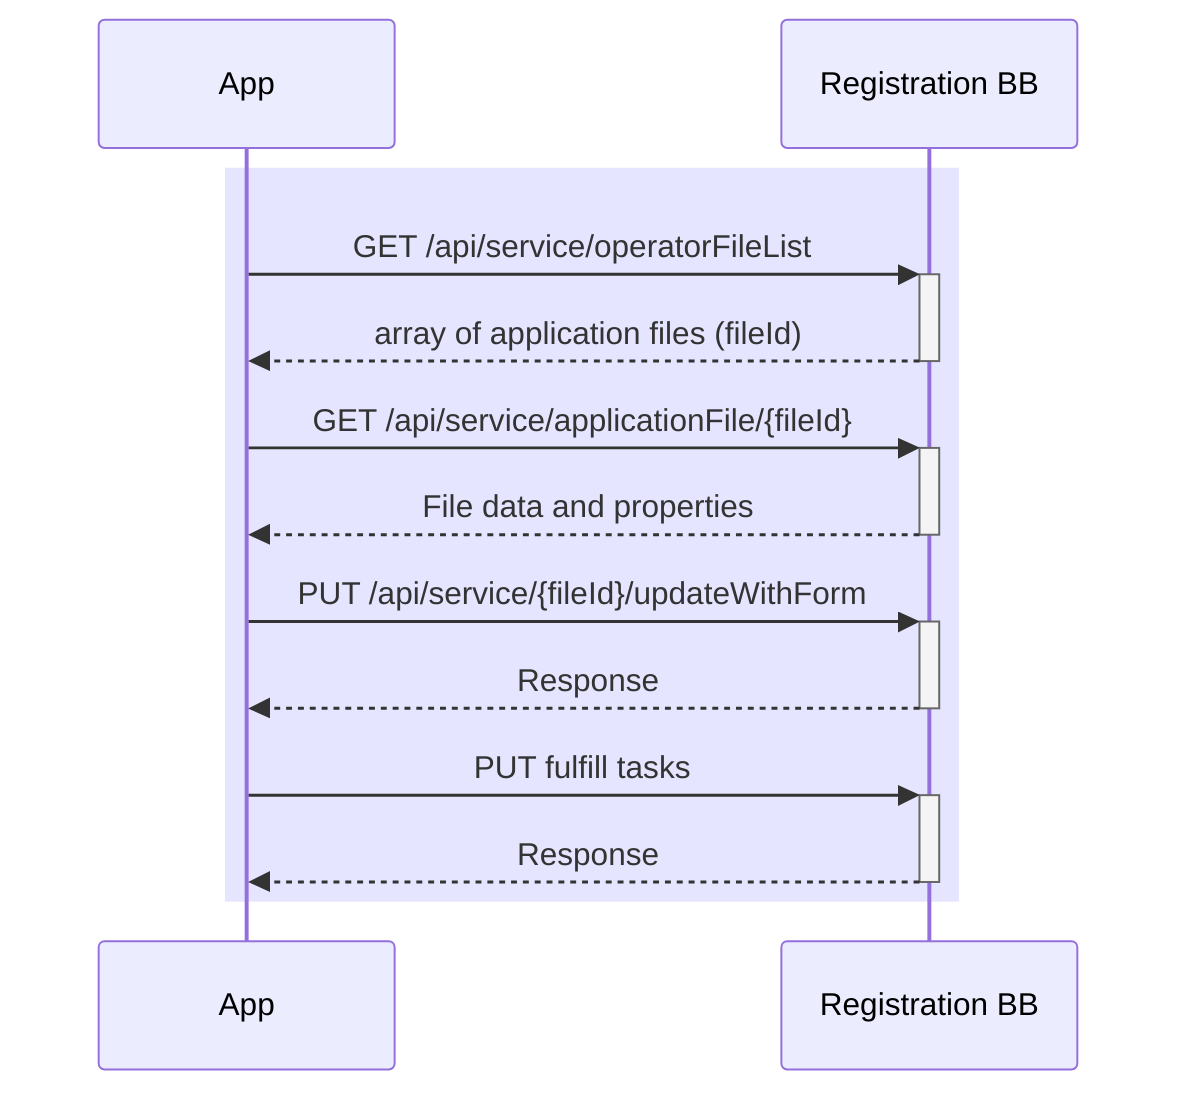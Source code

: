 sequenceDiagram
    rect rgba(0, 0, 255, .1)

    App->>+Registration BB: GET /api/service/operatorFileList
    Registration BB-->>-App: array of application files (fileId)
    
    App->>+Registration BB: GET /api/service/applicationFile/{fileId}
    Registration BB-->>-App: File data and properties

    App->>+Registration BB: PUT /api/service/{fileId}/updateWithForm
    Registration BB-->>-App: Response

    App->>+Registration BB: PUT fulfill tasks
    Registration BB-->>-App: Response

    
    end